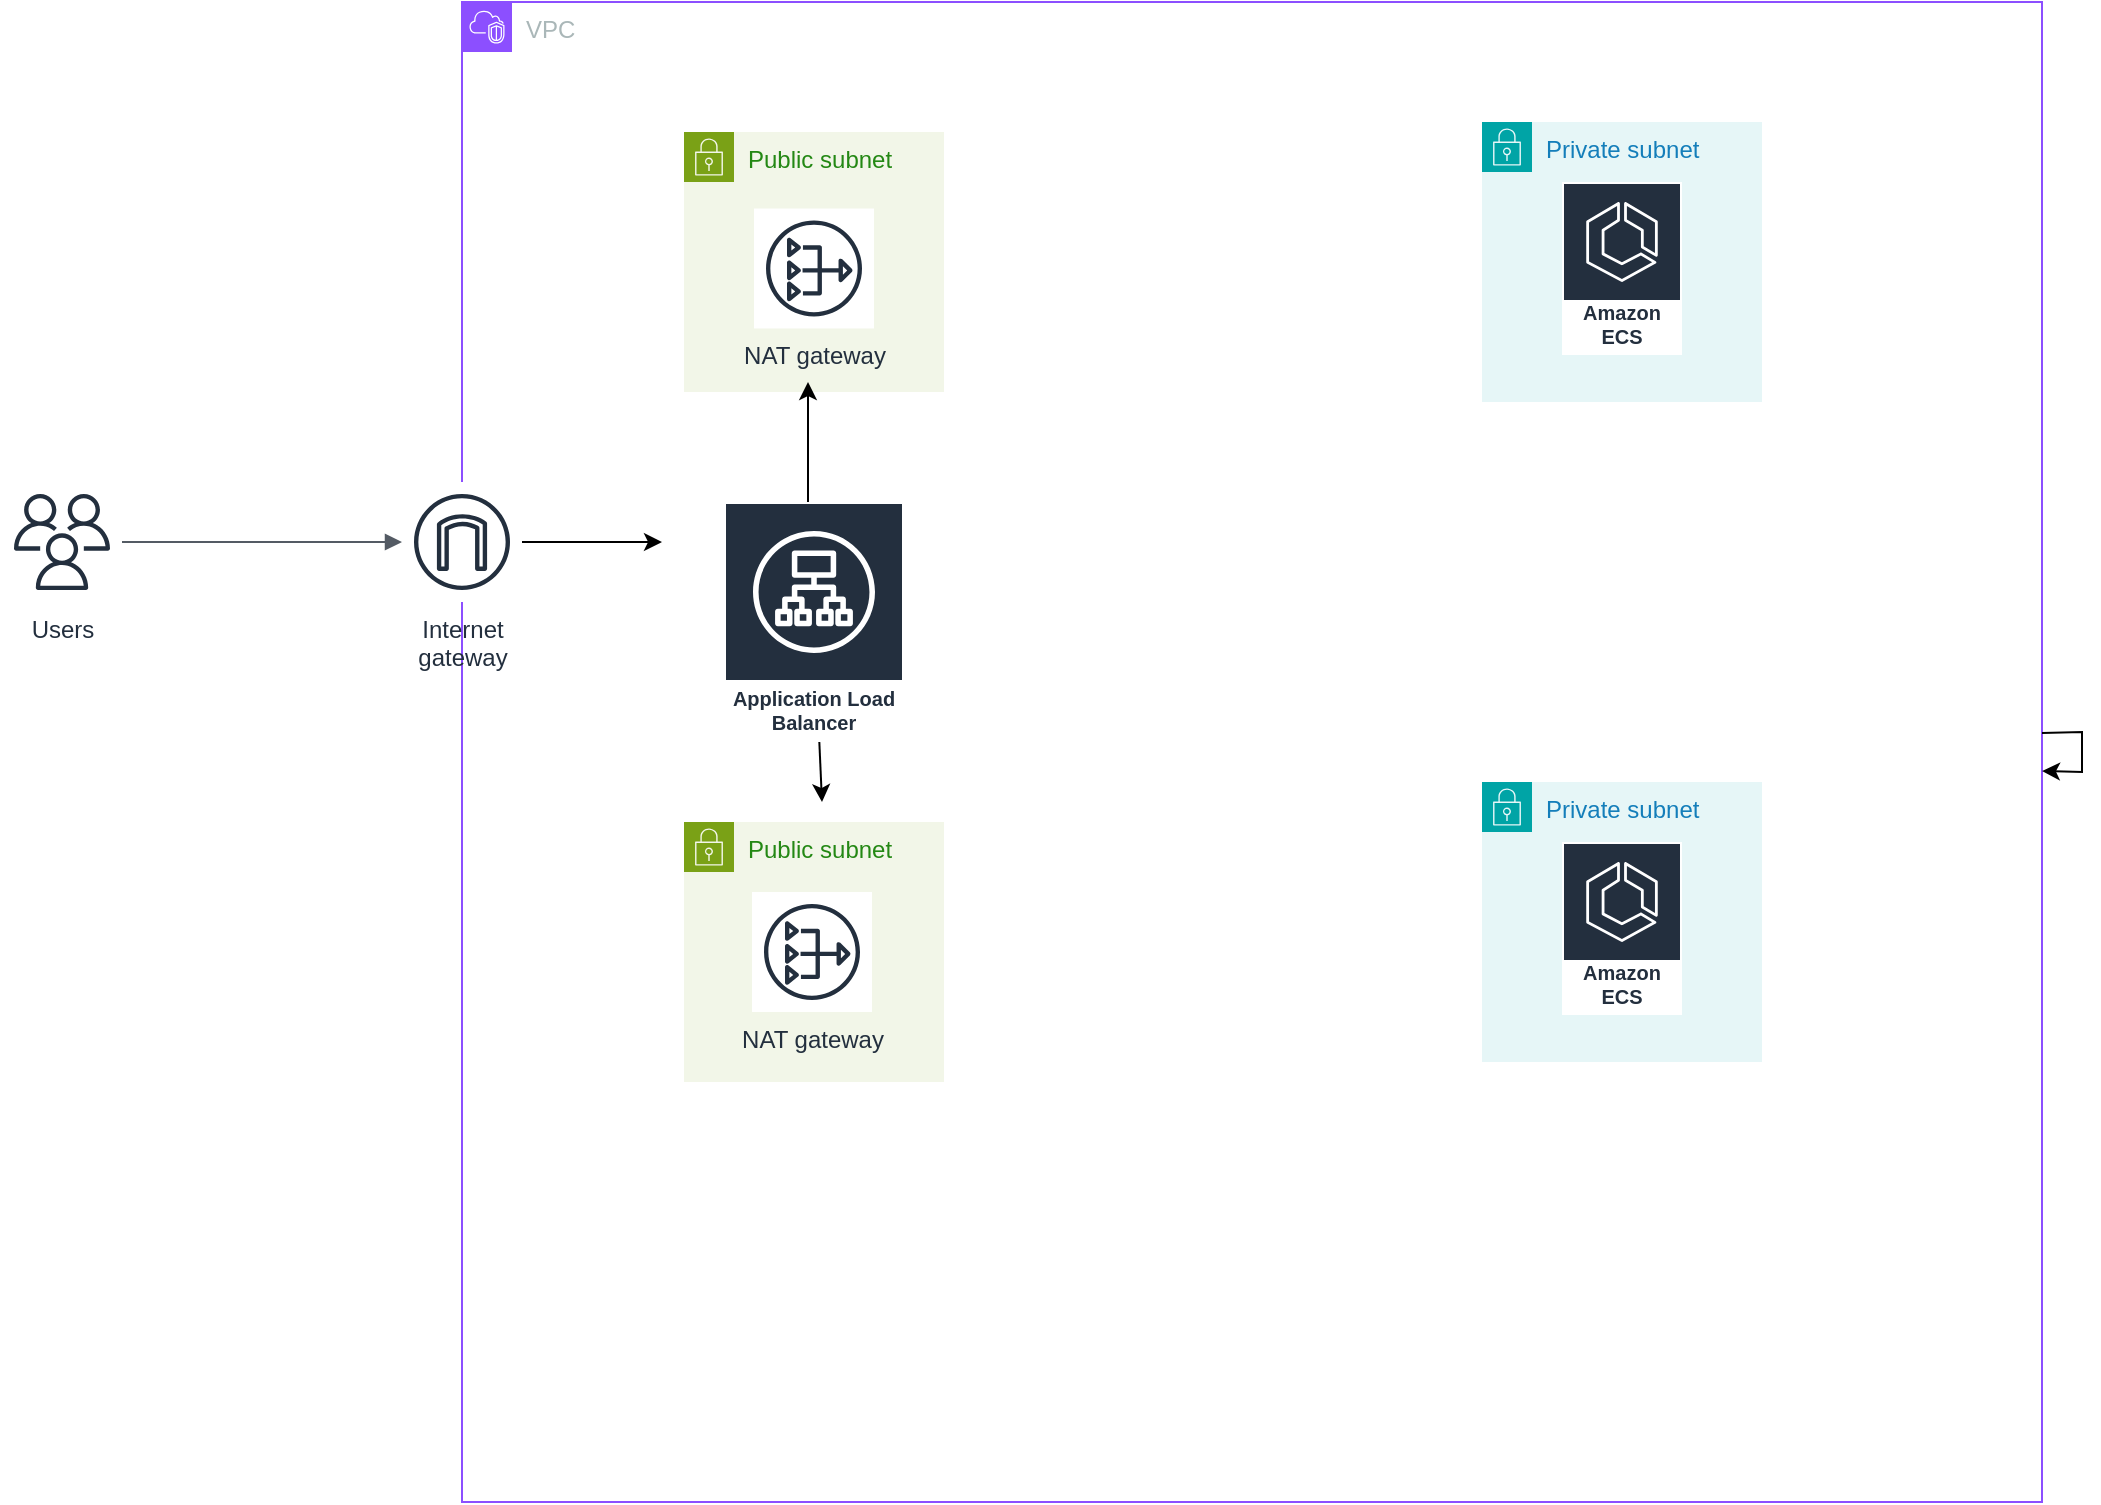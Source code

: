 <mxfile version="26.1.0">
  <diagram name="Page-1" id="GIOHX4QoqLwrt3tFOdUO">
    <mxGraphModel dx="1426" dy="789" grid="1" gridSize="10" guides="1" tooltips="1" connect="1" arrows="1" fold="1" page="1" pageScale="1" pageWidth="827" pageHeight="1169" math="0" shadow="0">
      <root>
        <mxCell id="0" />
        <mxCell id="1" parent="0" />
        <mxCell id="862oEJTzR8jnse_fYIuw-1" value="VPC" style="points=[[0,0],[0.25,0],[0.5,0],[0.75,0],[1,0],[1,0.25],[1,0.5],[1,0.75],[1,1],[0.75,1],[0.5,1],[0.25,1],[0,1],[0,0.75],[0,0.5],[0,0.25]];outlineConnect=0;gradientColor=none;html=1;whiteSpace=wrap;fontSize=12;fontStyle=0;container=1;pointerEvents=0;collapsible=0;recursiveResize=0;shape=mxgraph.aws4.group;grIcon=mxgraph.aws4.group_vpc2;strokeColor=#8C4FFF;fillColor=none;verticalAlign=top;align=left;spacingLeft=30;fontColor=#AAB7B8;dashed=0;" parent="1" vertex="1">
          <mxGeometry x="360" y="50" width="790" height="750" as="geometry" />
        </mxCell>
        <mxCell id="M8O55_tZVBaM1rJx0aSC-4" value="" style="edgeStyle=orthogonalEdgeStyle;html=1;endArrow=block;elbow=vertical;startArrow=none;endFill=1;strokeColor=#545B64;rounded=0;" edge="1" parent="862oEJTzR8jnse_fYIuw-1" source="M8O55_tZVBaM1rJx0aSC-2">
          <mxGeometry width="100" relative="1" as="geometry">
            <mxPoint x="-196" y="269.5" as="sourcePoint" />
            <mxPoint x="-30" y="270" as="targetPoint" />
          </mxGeometry>
        </mxCell>
        <mxCell id="M8O55_tZVBaM1rJx0aSC-26" value="" style="edgeStyle=orthogonalEdgeStyle;rounded=0;orthogonalLoop=1;jettySize=auto;html=1;" edge="1" parent="862oEJTzR8jnse_fYIuw-1" source="M8O55_tZVBaM1rJx0aSC-5">
          <mxGeometry relative="1" as="geometry">
            <mxPoint x="100" y="270" as="targetPoint" />
          </mxGeometry>
        </mxCell>
        <mxCell id="M8O55_tZVBaM1rJx0aSC-5" value="Internet&#xa;gateway" style="sketch=0;outlineConnect=0;fontColor=#232F3E;gradientColor=none;strokeColor=#232F3E;fillColor=#ffffff;dashed=0;verticalLabelPosition=bottom;verticalAlign=top;align=center;html=1;fontSize=12;fontStyle=0;aspect=fixed;shape=mxgraph.aws4.resourceIcon;resIcon=mxgraph.aws4.internet_gateway;" vertex="1" parent="862oEJTzR8jnse_fYIuw-1">
          <mxGeometry x="-30" y="240" width="60" height="60" as="geometry" />
        </mxCell>
        <mxCell id="M8O55_tZVBaM1rJx0aSC-6" value="Application Load Balancer" style="sketch=0;outlineConnect=0;fontColor=#232F3E;gradientColor=none;strokeColor=#ffffff;fillColor=#232F3E;dashed=0;verticalLabelPosition=middle;verticalAlign=bottom;align=center;html=1;whiteSpace=wrap;fontSize=10;fontStyle=1;spacing=3;shape=mxgraph.aws4.productIcon;prIcon=mxgraph.aws4.application_load_balancer;" vertex="1" parent="862oEJTzR8jnse_fYIuw-1">
          <mxGeometry x="131" y="250" width="90" height="120" as="geometry" />
        </mxCell>
        <mxCell id="M8O55_tZVBaM1rJx0aSC-10" value="Public subnet" style="points=[[0,0],[0.25,0],[0.5,0],[0.75,0],[1,0],[1,0.25],[1,0.5],[1,0.75],[1,1],[0.75,1],[0.5,1],[0.25,1],[0,1],[0,0.75],[0,0.5],[0,0.25]];outlineConnect=0;gradientColor=none;html=1;whiteSpace=wrap;fontSize=12;fontStyle=0;container=1;pointerEvents=0;collapsible=0;recursiveResize=0;shape=mxgraph.aws4.group;grIcon=mxgraph.aws4.group_security_group;grStroke=0;strokeColor=#7AA116;fillColor=#F2F6E8;verticalAlign=top;align=left;spacingLeft=30;fontColor=#248814;dashed=0;" vertex="1" parent="862oEJTzR8jnse_fYIuw-1">
          <mxGeometry x="111" y="65" width="130" height="130" as="geometry" />
        </mxCell>
        <mxCell id="M8O55_tZVBaM1rJx0aSC-29" value="NAT gateway" style="sketch=0;outlineConnect=0;fontColor=#232F3E;gradientColor=none;strokeColor=#232F3E;fillColor=#ffffff;dashed=0;verticalLabelPosition=bottom;verticalAlign=top;align=center;html=1;fontSize=12;fontStyle=0;aspect=fixed;shape=mxgraph.aws4.resourceIcon;resIcon=mxgraph.aws4.nat_gateway;" vertex="1" parent="M8O55_tZVBaM1rJx0aSC-10">
          <mxGeometry x="35" y="38.25" width="60" height="60" as="geometry" />
        </mxCell>
        <mxCell id="M8O55_tZVBaM1rJx0aSC-11" value="Public subnet" style="points=[[0,0],[0.25,0],[0.5,0],[0.75,0],[1,0],[1,0.25],[1,0.5],[1,0.75],[1,1],[0.75,1],[0.5,1],[0.25,1],[0,1],[0,0.75],[0,0.5],[0,0.25]];outlineConnect=0;gradientColor=none;html=1;whiteSpace=wrap;fontSize=12;fontStyle=0;container=1;pointerEvents=0;collapsible=0;recursiveResize=0;shape=mxgraph.aws4.group;grIcon=mxgraph.aws4.group_security_group;grStroke=0;strokeColor=#7AA116;fillColor=#F2F6E8;verticalAlign=top;align=left;spacingLeft=30;fontColor=#248814;dashed=0;" vertex="1" parent="862oEJTzR8jnse_fYIuw-1">
          <mxGeometry x="111" y="410" width="130" height="130" as="geometry" />
        </mxCell>
        <mxCell id="M8O55_tZVBaM1rJx0aSC-13" value="NAT gateway" style="sketch=0;outlineConnect=0;fontColor=#232F3E;gradientColor=none;strokeColor=#232F3E;fillColor=#ffffff;dashed=0;verticalLabelPosition=bottom;verticalAlign=top;align=center;html=1;fontSize=12;fontStyle=0;aspect=fixed;shape=mxgraph.aws4.resourceIcon;resIcon=mxgraph.aws4.nat_gateway;" vertex="1" parent="M8O55_tZVBaM1rJx0aSC-11">
          <mxGeometry x="34" y="35" width="60" height="60" as="geometry" />
        </mxCell>
        <mxCell id="M8O55_tZVBaM1rJx0aSC-14" value="Private subnet" style="points=[[0,0],[0.25,0],[0.5,0],[0.75,0],[1,0],[1,0.25],[1,0.5],[1,0.75],[1,1],[0.75,1],[0.5,1],[0.25,1],[0,1],[0,0.75],[0,0.5],[0,0.25]];outlineConnect=0;gradientColor=none;html=1;whiteSpace=wrap;fontSize=12;fontStyle=0;container=1;pointerEvents=0;collapsible=0;recursiveResize=0;shape=mxgraph.aws4.group;grIcon=mxgraph.aws4.group_security_group;grStroke=0;strokeColor=#00A4A6;fillColor=#E6F6F7;verticalAlign=top;align=left;spacingLeft=30;fontColor=#147EBA;dashed=0;" vertex="1" parent="862oEJTzR8jnse_fYIuw-1">
          <mxGeometry x="510" y="60" width="140" height="140" as="geometry" />
        </mxCell>
        <mxCell id="M8O55_tZVBaM1rJx0aSC-19" value="Amazon ECS" style="sketch=0;outlineConnect=0;fontColor=#232F3E;gradientColor=none;strokeColor=#ffffff;fillColor=#232F3E;dashed=0;verticalLabelPosition=middle;verticalAlign=bottom;align=center;html=1;whiteSpace=wrap;fontSize=10;fontStyle=1;spacing=3;shape=mxgraph.aws4.productIcon;prIcon=mxgraph.aws4.ecs;" vertex="1" parent="M8O55_tZVBaM1rJx0aSC-14">
          <mxGeometry x="40" y="30" width="60" height="86.5" as="geometry" />
        </mxCell>
        <mxCell id="M8O55_tZVBaM1rJx0aSC-22" value="Private subnet" style="points=[[0,0],[0.25,0],[0.5,0],[0.75,0],[1,0],[1,0.25],[1,0.5],[1,0.75],[1,1],[0.75,1],[0.5,1],[0.25,1],[0,1],[0,0.75],[0,0.5],[0,0.25]];outlineConnect=0;gradientColor=none;html=1;whiteSpace=wrap;fontSize=12;fontStyle=0;container=1;pointerEvents=0;collapsible=0;recursiveResize=0;shape=mxgraph.aws4.group;grIcon=mxgraph.aws4.group_security_group;grStroke=0;strokeColor=#00A4A6;fillColor=#E6F6F7;verticalAlign=top;align=left;spacingLeft=30;fontColor=#147EBA;dashed=0;" vertex="1" parent="862oEJTzR8jnse_fYIuw-1">
          <mxGeometry x="510" y="390" width="140" height="140" as="geometry" />
        </mxCell>
        <mxCell id="M8O55_tZVBaM1rJx0aSC-23" value="Amazon ECS" style="sketch=0;outlineConnect=0;fontColor=#232F3E;gradientColor=none;strokeColor=#ffffff;fillColor=#232F3E;dashed=0;verticalLabelPosition=middle;verticalAlign=bottom;align=center;html=1;whiteSpace=wrap;fontSize=10;fontStyle=1;spacing=3;shape=mxgraph.aws4.productIcon;prIcon=mxgraph.aws4.ecs;" vertex="1" parent="M8O55_tZVBaM1rJx0aSC-22">
          <mxGeometry x="40" y="30" width="60" height="86.5" as="geometry" />
        </mxCell>
        <mxCell id="M8O55_tZVBaM1rJx0aSC-31" value="" style="endArrow=classic;html=1;rounded=0;" edge="1" parent="862oEJTzR8jnse_fYIuw-1" source="M8O55_tZVBaM1rJx0aSC-6">
          <mxGeometry width="50" height="50" relative="1" as="geometry">
            <mxPoint x="140" y="360" as="sourcePoint" />
            <mxPoint x="180" y="400" as="targetPoint" />
          </mxGeometry>
        </mxCell>
        <mxCell id="M8O55_tZVBaM1rJx0aSC-41" value="" style="endArrow=classic;html=1;rounded=0;" edge="1" parent="862oEJTzR8jnse_fYIuw-1">
          <mxGeometry width="50" height="50" relative="1" as="geometry">
            <mxPoint x="173" y="250" as="sourcePoint" />
            <mxPoint x="173" y="190" as="targetPoint" />
            <Array as="points">
              <mxPoint x="173" y="220" />
              <mxPoint x="173" y="210" />
            </Array>
          </mxGeometry>
        </mxCell>
        <mxCell id="M8O55_tZVBaM1rJx0aSC-2" value="Users" style="sketch=0;outlineConnect=0;fontColor=#232F3E;gradientColor=none;strokeColor=#232F3E;fillColor=#ffffff;dashed=0;verticalLabelPosition=bottom;verticalAlign=top;align=center;html=1;fontSize=12;fontStyle=0;aspect=fixed;shape=mxgraph.aws4.resourceIcon;resIcon=mxgraph.aws4.users;" vertex="1" parent="1">
          <mxGeometry x="130" y="290" width="60" height="60" as="geometry" />
        </mxCell>
        <mxCell id="M8O55_tZVBaM1rJx0aSC-35" value="" style="endArrow=classic;html=1;rounded=0;" edge="1" parent="1">
          <mxGeometry width="50" height="50" relative="1" as="geometry">
            <mxPoint x="720" y="270" as="sourcePoint" />
            <mxPoint x="720" y="270" as="targetPoint" />
            <Array as="points">
              <mxPoint x="720" y="270" />
            </Array>
          </mxGeometry>
        </mxCell>
        <mxCell id="M8O55_tZVBaM1rJx0aSC-36" value="" style="endArrow=classic;html=1;rounded=0;" edge="1" parent="1">
          <mxGeometry width="50" height="50" relative="1" as="geometry">
            <mxPoint x="730" y="280" as="sourcePoint" />
            <mxPoint x="730" y="280" as="targetPoint" />
            <Array as="points">
              <mxPoint x="730" y="280" />
            </Array>
          </mxGeometry>
        </mxCell>
        <mxCell id="M8O55_tZVBaM1rJx0aSC-40" value="" style="endArrow=classic;html=1;rounded=0;" edge="1" parent="1" source="862oEJTzR8jnse_fYIuw-1" target="862oEJTzR8jnse_fYIuw-1">
          <mxGeometry width="50" height="50" relative="1" as="geometry">
            <mxPoint x="550" y="410" as="sourcePoint" />
            <mxPoint x="600" y="360" as="targetPoint" />
          </mxGeometry>
        </mxCell>
      </root>
    </mxGraphModel>
  </diagram>
</mxfile>
